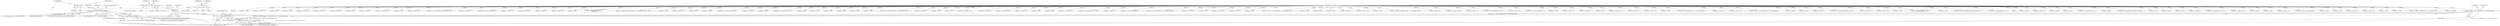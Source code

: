 digraph "0_radare2_f17bfd9f1da05f30f23a4dd05e9d2363e1406948@API" {
"1001901" [label="(Call,data[l++] = mod << 6 | op->operands[1].reg << 3 | op->operands[0].regs[0])"];
"1001906" [label="(Call,mod << 6 | op->operands[1].reg << 3 | op->operands[0].regs[0])"];
"1001907" [label="(Call,mod << 6)"];
"1000116" [label="(Call,mod = 0)"];
"1001898" [label="(Call,mod = 0x2)"];
"1001872" [label="(Call,mod = (offset > 128 || offset < -129) ? 0x2 : 0x1)"];
"1001910" [label="(Call,op->operands[1].reg << 3 | op->operands[0].regs[0])"];
"1001911" [label="(Call,op->operands[1].reg << 3)"];
"1001886" [label="(Call,op->operands[0].regs[0] == X86R_EBP)"];
"1001741" [label="(Call,op->operands[0].regs[0] == X86R_UNDEFINED)"];
"1000104" [label="(MethodParameterIn,ut8 *data)"];
"1001642" [label="(Call,data[l++] = offset)"];
"1001740" [label="(ControlStructure,if (op->operands[0].regs[0] == X86R_UNDEFINED))"];
"1001958" [label="(Call,mod == 2)"];
"1001886" [label="(Call,op->operands[0].regs[0] == X86R_EBP)"];
"1001664" [label="(Call,data[l++] = offset >> 24)"];
"1001951" [label="(Call,data[l++] = offset)"];
"1002471" [label="(Call,data[l++] = 0x48)"];
"1002645" [label="(Call,data[l++] = op->operands[0].reg << 3 | 4)"];
"1001741" [label="(Call,op->operands[0].regs[0] == X86R_UNDEFINED)"];
"1001159" [label="(Call,data[l++] = offset)"];
"1002494" [label="(Call,data[l++] = op->operands[1].type & OT_BYTE ? 0x8a : 0x8b)"];
"1002211" [label="(Call,data[l++] = 0x41)"];
"1001769" [label="(Call,data[l++] = offset)"];
"1001118" [label="(Call,data[l++] = 0x66)"];
"1000410" [label="(Call,data[l++] = immediate)"];
"1002584" [label="(Call,data[l++] = op->operands[0].reg << 3 | 0x5)"];
"1000487" [label="(Call,data[l++] = immediate >> 56)"];
"1001197" [label="(Call,data[l++] = offset)"];
"1002090" [label="(Call,data[l++] = offset)"];
"1002104" [label="(Call,data[l++] = offset >> 16)"];
"1002945" [label="(Call,data[l++] = 0x40 | op->operands[1].regs[0])"];
"1000304" [label="(Call,data[l++] = 0x66)"];
"1002076" [label="(Call,data[l++] = 0xa0)"];
"1001897" [label="(Block,)"];
"1002751" [label="(Call,data[l++] = offset >> 8)"];
"1003210" [label="(Call,data[l++] = offset >> 24)"];
"1001504" [label="(Call,data[l++] = 0x45)"];
"1001755" [label="(Identifier,data)"];
"1001416" [label="(Call,data[l++] = 0x67)"];
"1002917" [label="(Call,data[l++] = 0x80 | op->operands[0].reg << 3 | op->operands[1].regs[0])"];
"1001903" [label="(Identifier,data)"];
"1003044" [label="(Call,mod << 5)"];
"1000335" [label="(Call,data[l++] = immediate)"];
"1002407" [label="(Call,data[l++] = 0x48)"];
"1002767" [label="(Call,data[l++] = offset >> 24)"];
"1002444" [label="(Call,data[l++] = 0x67)"];
"1000280" [label="(Call,data[l++] = 0x41)"];
"1001806" [label="(Identifier,op)"];
"1002151" [label="(Call,data[l++] = offset >> 54)"];
"1001901" [label="(Call,data[l++] = mod << 6 | op->operands[1].reg << 3 | op->operands[0].regs[0])"];
"1001935" [label="(Identifier,op)"];
"1001775" [label="(Call,data[l++] = offset >> 8)"];
"1001648" [label="(Call,data[l++] = offset >> 8)"];
"1000117" [label="(Identifier,mod)"];
"1001422" [label="(Call,data[l++] = 0x48)"];
"1001449" [label="(Call,data[l++] = 0x48 | rex)"];
"1000106" [label="(Block,)"];
"1001872" [label="(Call,mod = (offset > 128 || offset < -129) ? 0x2 : 0x1)"];
"1001811" [label="(Block,)"];
"1000463" [label="(Call,data[l++] = immediate >> 32)"];
"1001942" [label="(Call,data[l++] = 0x24)"];
"1001896" [label="(Identifier,X86R_EBP)"];
"1001898" [label="(Call,mod = 0x2)"];
"1003127" [label="(Call,data[l++] = offset >> 16)"];
"1001565" [label="(Call,data[l++] = (op->operands[0].type & OT_BYTE) ? 0x88 : 0x89)"];
"1001900" [label="(Literal,0x2)"];
"1000416" [label="(Call,data[l++] = immediate >> 8)"];
"1000396" [label="(Call,data[l++] = 0xb8 | op->operands[0].reg)"];
"1001783" [label="(Call,data[l++] = offset >> 16)"];
"1002339" [label="(Call,data[l++] = offset >> 16)"];
"1003194" [label="(Call,data[l++] = offset >> 8)"];
"1002759" [label="(Call,data[l++] = offset >> 16)"];
"1001920" [label="(Call,op->operands[0].regs[0])"];
"1001109" [label="(Call,data[l++] = 0x67)"];
"1002513" [label="(Call,data[l++] = (op->operands[1].type & OT_BYTE ||\n\t\t\t\top->operands[0].type & OT_BYTE) ?\n\t\t\t\t0x8a : 0x8b)"];
"1002680" [label="(Call,data[l++] = getsib (op->operands[1].scale[0]) << 6 | op->operands[1].regs[0] << 3 | base)"];
"1002898" [label="(Call,data[l++] = 0x5)"];
"1003202" [label="(Call,data[l++] = offset >> 16)"];
"1001906" [label="(Call,mod << 6 | op->operands[1].reg << 3 | op->operands[0].regs[0])"];
"1001909" [label="(Literal,6)"];
"1003079" [label="(Call,data[l++] = 0x24)"];
"1001139" [label="(Call,data[l++] = modrm)"];
"1001753" [label="(Call,data[l++] = op->operands[1].reg << 3 | 0x5)"];
"1001478" [label="(Call,data[l++] = 0x40 | rex)"];
"1001902" [label="(Call,data[l++])"];
"1001133" [label="(Call,data[l++] = opcode)"];
"1001595" [label="(Call,data[l++] = op->operands[1].reg << 3 | 4)"];
"1001908" [label="(Identifier,mod)"];
"1002217" [label="(Call,data[l++] = 0x8a)"];
"1000118" [label="(Literal,0)"];
"1000374" [label="(Call,data[l++] = 0xc7)"];
"1002301" [label="(Call,data[l++] = 0x8b)"];
"1001871" [label="(Block,)"];
"1001559" [label="(Call,data[l++] = 0x66)"];
"1003090" [label="(Call,data[l++] = offset)"];
"1003165" [label="(Call,data[l++] = offset)"];
"1001846" [label="(Call,op->operands[0].regs[1] << 3 | op->operands[0].regs[0])"];
"1002806" [label="(Call,data[l++] = op->operands[1].regs[1] << 3 | op->operands[1].regs[0])"];
"1002112" [label="(Call,data[l++] = offset >> 24)"];
"1002084" [label="(Call,data[l++] = 0xa1)"];
"1001919" [label="(Literal,3)"];
"1001127" [label="(Call,data[l++] = rex)"];
"1000444" [label="(Call,data[l++] = immediate >> 24)"];
"1003220" [label="(MethodReturn,static int)"];
"1001656" [label="(Call,data[l++] = offset >> 16)"];
"1000479" [label="(Call,data[l++] = immediate >> 48)"];
"1001742" [label="(Call,op->operands[0].regs[0])"];
"1002135" [label="(Call,data[l++] = offset >> 40)"];
"1003030" [label="(Call,data[l++] = 0x05)"];
"1001887" [label="(Call,op->operands[0].regs[0])"];
"1000264" [label="(Call,data[l++] = 0x48)"];
"1001915" [label="(Identifier,op)"];
"1001911" [label="(Call,op->operands[1].reg << 3)"];
"1000471" [label="(Call,data[l++] = immediate >> 40)"];
"1001899" [label="(Identifier,mod)"];
"1000116" [label="(Call,mod = 0)"];
"1001825" [label="(Call,data[l++] = op->operands[1].reg << 3 | 0x4)"];
"1001181" [label="(Call,data[l++] = offset >> 8)"];
"1000380" [label="(Call,data[l++] = 0xc0 | op->operands[0].reg)"];
"1002223" [label="(Call,data[l++] = op->operands[0].reg << 3 | (op->operands[1].regs[0] - 8))"];
"1001930" [label="(Call,op->operands[0].regs[0] == X86R_ESP)"];
"1001791" [label="(Call,data[l++] = offset >> 24)"];
"1002425" [label="(Call,data[l++] = 0x44)"];
"1002347" [label="(Call,data[l++] = offset >> 24)"];
"1002096" [label="(Call,data[l++] = offset >> 8)"];
"1003086" [label="(Call,mod >= 0x2)"];
"1002488" [label="(Call,data[l++] = 0x66)"];
"1003038" [label="(Call,data[l++] = mod << 5 | op->operands[0].reg << 3 | op->operands[1].regs[0])"];
"1001540" [label="(Call,data[l++] = 0x8c)"];
"1000256" [label="(Call,data[l++] = 0x49)"];
"1001813" [label="(Call,op->operands[0].regs[1] != X86R_UNDEFINED)"];
"1000104" [label="(MethodParameterIn,ut8 *data)"];
"1002745" [label="(Call,data[l++] = offset)"];
"1003119" [label="(Call,data[l++] = offset >> 8)"];
"1001912" [label="(Call,op->operands[1].reg)"];
"1001219" [label="(Call,data[l++] = offset >> 24)"];
"1002576" [label="(Call,data[l++] = 0x25)"];
"1002713" [label="(Call,data[l++] = getsib (op->operands[1].scale[0]) << 3 | op->operands[1].regs[0])"];
"1001873" [label="(Identifier,mod)"];
"1001978" [label="(Call,data[l++] = offset >> 24)"];
"1001243" [label="(Call,data[l++] = (immediate >> byte))"];
"1002331" [label="(Call,data[l++] = offset >> 8)"];
"1002560" [label="(Call,data[l++] = op->operands[0].reg << 3 | 0x4)"];
"1001885" [label="(ControlStructure,if (op->operands[0].regs[0] == X86R_EBP))"];
"1002606" [label="(Call,data[l++] = offset >> 8)"];
"1000321" [label="(Call,data[l++] = 0xb0 | op->operands[0].reg)"];
"1000121" [label="(Identifier,base)"];
"1001175" [label="(Call,data[l++] = offset)"];
"1001211" [label="(Call,data[l++] = offset >> 16)"];
"1001751" [label="(Identifier,X86R_UNDEFINED)"];
"1002622" [label="(Call,data[l++] = offset >> 24)"];
"1001148" [label="(Call,data[l++] = sib)"];
"1000436" [label="(Call,data[l++] = immediate >> 16)"];
"1001962" [label="(Call,data[l++] = offset >> 8)"];
"1001910" [label="(Call,op->operands[1].reg << 3 | op->operands[0].regs[0])"];
"1002127" [label="(Call,data[l++] = offset >> 32)"];
"1002325" [label="(Call,data[l++] = offset)"];
"1001841" [label="(Call,data[l++] = op->operands[0].regs[1] << 3 | op->operands[0].regs[0])"];
"1003135" [label="(Call,data[l++] = offset >> 24)"];
"1001924" [label="(Identifier,op)"];
"1001891" [label="(Identifier,op)"];
"1002143" [label="(Call,data[l++] = offset >> 48)"];
"1001713" [label="(Call,data[l++] = mod << 6 | op->operands[1].reg << 3 | op->operands[0].reg)"];
"1001874" [label="(Call,(offset > 128 || offset < -129) ? 0x2 : 0x1)"];
"1002600" [label="(Call,data[l++] = offset)"];
"1001907" [label="(Call,mod << 6)"];
"1003000" [label="(Call,data[l++] = 0x0d)"];
"1001203" [label="(Call,data[l++] = offset >> 8)"];
"1002307" [label="(Call,data[l++] = (((ut32)op->operands[0].reg) << 3) | 0x5)"];
"1002614" [label="(Call,data[l++] = offset >> 16)"];
"1001970" [label="(Call,data[l++] = offset >> 16)"];
"1002059" [label="(Call,data[l++] = 0x48)"];
"1001611" [label="(Call,data[l++] = getsib (op->operands[0].scale[0]) << 6 |\n\t\t\t\t\t\t    op->operands[0].regs[0] << 3 | 5)"];
"1002401" [label="(Call,data[l++] = 0x67)"];
"1002283" [label="(Call,data[l++] = SEG_REG_PREFIXES[op->operands[1].regs[0] % 6])"];
"1002790" [label="(Call,data[l++] = op->operands[0].reg << 3 | 0x4)"];
"1001901" -> "1001811"  [label="AST: "];
"1001901" -> "1001906"  [label="CFG: "];
"1001902" -> "1001901"  [label="AST: "];
"1001906" -> "1001901"  [label="AST: "];
"1001935" -> "1001901"  [label="CFG: "];
"1001901" -> "1003220"  [label="DDG: data[l++]"];
"1001901" -> "1003220"  [label="DDG: mod << 6 | op->operands[1].reg << 3 | op->operands[0].regs[0]"];
"1001906" -> "1001901"  [label="DDG: mod << 6"];
"1001906" -> "1001901"  [label="DDG: op->operands[1].reg << 3 | op->operands[0].regs[0]"];
"1000104" -> "1001901"  [label="DDG: data"];
"1001906" -> "1001910"  [label="CFG: "];
"1001907" -> "1001906"  [label="AST: "];
"1001910" -> "1001906"  [label="AST: "];
"1001906" -> "1003220"  [label="DDG: mod << 6"];
"1001906" -> "1003220"  [label="DDG: op->operands[1].reg << 3 | op->operands[0].regs[0]"];
"1001907" -> "1001906"  [label="DDG: mod"];
"1001907" -> "1001906"  [label="DDG: 6"];
"1001910" -> "1001906"  [label="DDG: op->operands[1].reg << 3"];
"1001910" -> "1001906"  [label="DDG: op->operands[0].regs[0]"];
"1001907" -> "1001909"  [label="CFG: "];
"1001908" -> "1001907"  [label="AST: "];
"1001909" -> "1001907"  [label="AST: "];
"1001915" -> "1001907"  [label="CFG: "];
"1000116" -> "1001907"  [label="DDG: mod"];
"1001898" -> "1001907"  [label="DDG: mod"];
"1001872" -> "1001907"  [label="DDG: mod"];
"1001907" -> "1001958"  [label="DDG: mod"];
"1000116" -> "1000106"  [label="AST: "];
"1000116" -> "1000118"  [label="CFG: "];
"1000117" -> "1000116"  [label="AST: "];
"1000118" -> "1000116"  [label="AST: "];
"1000121" -> "1000116"  [label="CFG: "];
"1000116" -> "1003220"  [label="DDG: mod"];
"1000116" -> "1003044"  [label="DDG: mod"];
"1000116" -> "1003086"  [label="DDG: mod"];
"1001898" -> "1001897"  [label="AST: "];
"1001898" -> "1001900"  [label="CFG: "];
"1001899" -> "1001898"  [label="AST: "];
"1001900" -> "1001898"  [label="AST: "];
"1001903" -> "1001898"  [label="CFG: "];
"1001872" -> "1001871"  [label="AST: "];
"1001872" -> "1001874"  [label="CFG: "];
"1001873" -> "1001872"  [label="AST: "];
"1001874" -> "1001872"  [label="AST: "];
"1001891" -> "1001872"  [label="CFG: "];
"1001872" -> "1003220"  [label="DDG: (offset > 128 || offset < -129) ? 0x2 : 0x1"];
"1001910" -> "1001920"  [label="CFG: "];
"1001911" -> "1001910"  [label="AST: "];
"1001920" -> "1001910"  [label="AST: "];
"1001910" -> "1003220"  [label="DDG: op->operands[1].reg << 3"];
"1001911" -> "1001910"  [label="DDG: op->operands[1].reg"];
"1001911" -> "1001910"  [label="DDG: 3"];
"1001886" -> "1001910"  [label="DDG: op->operands[0].regs[0]"];
"1001910" -> "1001930"  [label="DDG: op->operands[0].regs[0]"];
"1001911" -> "1001919"  [label="CFG: "];
"1001912" -> "1001911"  [label="AST: "];
"1001919" -> "1001911"  [label="AST: "];
"1001924" -> "1001911"  [label="CFG: "];
"1001911" -> "1003220"  [label="DDG: op->operands[1].reg"];
"1001886" -> "1001885"  [label="AST: "];
"1001886" -> "1001896"  [label="CFG: "];
"1001887" -> "1001886"  [label="AST: "];
"1001896" -> "1001886"  [label="AST: "];
"1001899" -> "1001886"  [label="CFG: "];
"1001903" -> "1001886"  [label="CFG: "];
"1001886" -> "1003220"  [label="DDG: X86R_EBP"];
"1001886" -> "1003220"  [label="DDG: op->operands[0].regs[0] == X86R_EBP"];
"1001741" -> "1001886"  [label="DDG: op->operands[0].regs[0]"];
"1001741" -> "1001740"  [label="AST: "];
"1001741" -> "1001751"  [label="CFG: "];
"1001742" -> "1001741"  [label="AST: "];
"1001751" -> "1001741"  [label="AST: "];
"1001755" -> "1001741"  [label="CFG: "];
"1001806" -> "1001741"  [label="CFG: "];
"1001741" -> "1003220"  [label="DDG: X86R_UNDEFINED"];
"1001741" -> "1003220"  [label="DDG: op->operands[0].regs[0]"];
"1001741" -> "1003220"  [label="DDG: op->operands[0].regs[0] == X86R_UNDEFINED"];
"1001741" -> "1001813"  [label="DDG: X86R_UNDEFINED"];
"1001741" -> "1001846"  [label="DDG: op->operands[0].regs[0]"];
"1000104" -> "1000102"  [label="AST: "];
"1000104" -> "1003220"  [label="DDG: data"];
"1000104" -> "1000256"  [label="DDG: data"];
"1000104" -> "1000264"  [label="DDG: data"];
"1000104" -> "1000280"  [label="DDG: data"];
"1000104" -> "1000304"  [label="DDG: data"];
"1000104" -> "1000321"  [label="DDG: data"];
"1000104" -> "1000335"  [label="DDG: data"];
"1000104" -> "1000374"  [label="DDG: data"];
"1000104" -> "1000380"  [label="DDG: data"];
"1000104" -> "1000396"  [label="DDG: data"];
"1000104" -> "1000410"  [label="DDG: data"];
"1000104" -> "1000416"  [label="DDG: data"];
"1000104" -> "1000436"  [label="DDG: data"];
"1000104" -> "1000444"  [label="DDG: data"];
"1000104" -> "1000463"  [label="DDG: data"];
"1000104" -> "1000471"  [label="DDG: data"];
"1000104" -> "1000479"  [label="DDG: data"];
"1000104" -> "1000487"  [label="DDG: data"];
"1000104" -> "1001109"  [label="DDG: data"];
"1000104" -> "1001118"  [label="DDG: data"];
"1000104" -> "1001127"  [label="DDG: data"];
"1000104" -> "1001133"  [label="DDG: data"];
"1000104" -> "1001139"  [label="DDG: data"];
"1000104" -> "1001148"  [label="DDG: data"];
"1000104" -> "1001159"  [label="DDG: data"];
"1000104" -> "1001175"  [label="DDG: data"];
"1000104" -> "1001181"  [label="DDG: data"];
"1000104" -> "1001197"  [label="DDG: data"];
"1000104" -> "1001203"  [label="DDG: data"];
"1000104" -> "1001211"  [label="DDG: data"];
"1000104" -> "1001219"  [label="DDG: data"];
"1000104" -> "1001243"  [label="DDG: data"];
"1000104" -> "1001416"  [label="DDG: data"];
"1000104" -> "1001422"  [label="DDG: data"];
"1000104" -> "1001449"  [label="DDG: data"];
"1000104" -> "1001478"  [label="DDG: data"];
"1000104" -> "1001504"  [label="DDG: data"];
"1000104" -> "1001540"  [label="DDG: data"];
"1000104" -> "1001559"  [label="DDG: data"];
"1000104" -> "1001565"  [label="DDG: data"];
"1000104" -> "1001595"  [label="DDG: data"];
"1000104" -> "1001611"  [label="DDG: data"];
"1000104" -> "1001642"  [label="DDG: data"];
"1000104" -> "1001648"  [label="DDG: data"];
"1000104" -> "1001656"  [label="DDG: data"];
"1000104" -> "1001664"  [label="DDG: data"];
"1000104" -> "1001713"  [label="DDG: data"];
"1000104" -> "1001753"  [label="DDG: data"];
"1000104" -> "1001769"  [label="DDG: data"];
"1000104" -> "1001775"  [label="DDG: data"];
"1000104" -> "1001783"  [label="DDG: data"];
"1000104" -> "1001791"  [label="DDG: data"];
"1000104" -> "1001825"  [label="DDG: data"];
"1000104" -> "1001841"  [label="DDG: data"];
"1000104" -> "1001942"  [label="DDG: data"];
"1000104" -> "1001951"  [label="DDG: data"];
"1000104" -> "1001962"  [label="DDG: data"];
"1000104" -> "1001970"  [label="DDG: data"];
"1000104" -> "1001978"  [label="DDG: data"];
"1000104" -> "1002059"  [label="DDG: data"];
"1000104" -> "1002076"  [label="DDG: data"];
"1000104" -> "1002084"  [label="DDG: data"];
"1000104" -> "1002090"  [label="DDG: data"];
"1000104" -> "1002096"  [label="DDG: data"];
"1000104" -> "1002104"  [label="DDG: data"];
"1000104" -> "1002112"  [label="DDG: data"];
"1000104" -> "1002127"  [label="DDG: data"];
"1000104" -> "1002135"  [label="DDG: data"];
"1000104" -> "1002143"  [label="DDG: data"];
"1000104" -> "1002151"  [label="DDG: data"];
"1000104" -> "1002211"  [label="DDG: data"];
"1000104" -> "1002217"  [label="DDG: data"];
"1000104" -> "1002223"  [label="DDG: data"];
"1000104" -> "1002283"  [label="DDG: data"];
"1000104" -> "1002301"  [label="DDG: data"];
"1000104" -> "1002307"  [label="DDG: data"];
"1000104" -> "1002325"  [label="DDG: data"];
"1000104" -> "1002331"  [label="DDG: data"];
"1000104" -> "1002339"  [label="DDG: data"];
"1000104" -> "1002347"  [label="DDG: data"];
"1000104" -> "1002401"  [label="DDG: data"];
"1000104" -> "1002407"  [label="DDG: data"];
"1000104" -> "1002425"  [label="DDG: data"];
"1000104" -> "1002444"  [label="DDG: data"];
"1000104" -> "1002471"  [label="DDG: data"];
"1000104" -> "1002488"  [label="DDG: data"];
"1000104" -> "1002494"  [label="DDG: data"];
"1000104" -> "1002513"  [label="DDG: data"];
"1000104" -> "1002560"  [label="DDG: data"];
"1000104" -> "1002576"  [label="DDG: data"];
"1000104" -> "1002584"  [label="DDG: data"];
"1000104" -> "1002600"  [label="DDG: data"];
"1000104" -> "1002606"  [label="DDG: data"];
"1000104" -> "1002614"  [label="DDG: data"];
"1000104" -> "1002622"  [label="DDG: data"];
"1000104" -> "1002645"  [label="DDG: data"];
"1000104" -> "1002680"  [label="DDG: data"];
"1000104" -> "1002713"  [label="DDG: data"];
"1000104" -> "1002745"  [label="DDG: data"];
"1000104" -> "1002751"  [label="DDG: data"];
"1000104" -> "1002759"  [label="DDG: data"];
"1000104" -> "1002767"  [label="DDG: data"];
"1000104" -> "1002790"  [label="DDG: data"];
"1000104" -> "1002806"  [label="DDG: data"];
"1000104" -> "1002898"  [label="DDG: data"];
"1000104" -> "1002917"  [label="DDG: data"];
"1000104" -> "1002945"  [label="DDG: data"];
"1000104" -> "1003000"  [label="DDG: data"];
"1000104" -> "1003030"  [label="DDG: data"];
"1000104" -> "1003038"  [label="DDG: data"];
"1000104" -> "1003079"  [label="DDG: data"];
"1000104" -> "1003090"  [label="DDG: data"];
"1000104" -> "1003119"  [label="DDG: data"];
"1000104" -> "1003127"  [label="DDG: data"];
"1000104" -> "1003135"  [label="DDG: data"];
"1000104" -> "1003165"  [label="DDG: data"];
"1000104" -> "1003194"  [label="DDG: data"];
"1000104" -> "1003202"  [label="DDG: data"];
"1000104" -> "1003210"  [label="DDG: data"];
}

